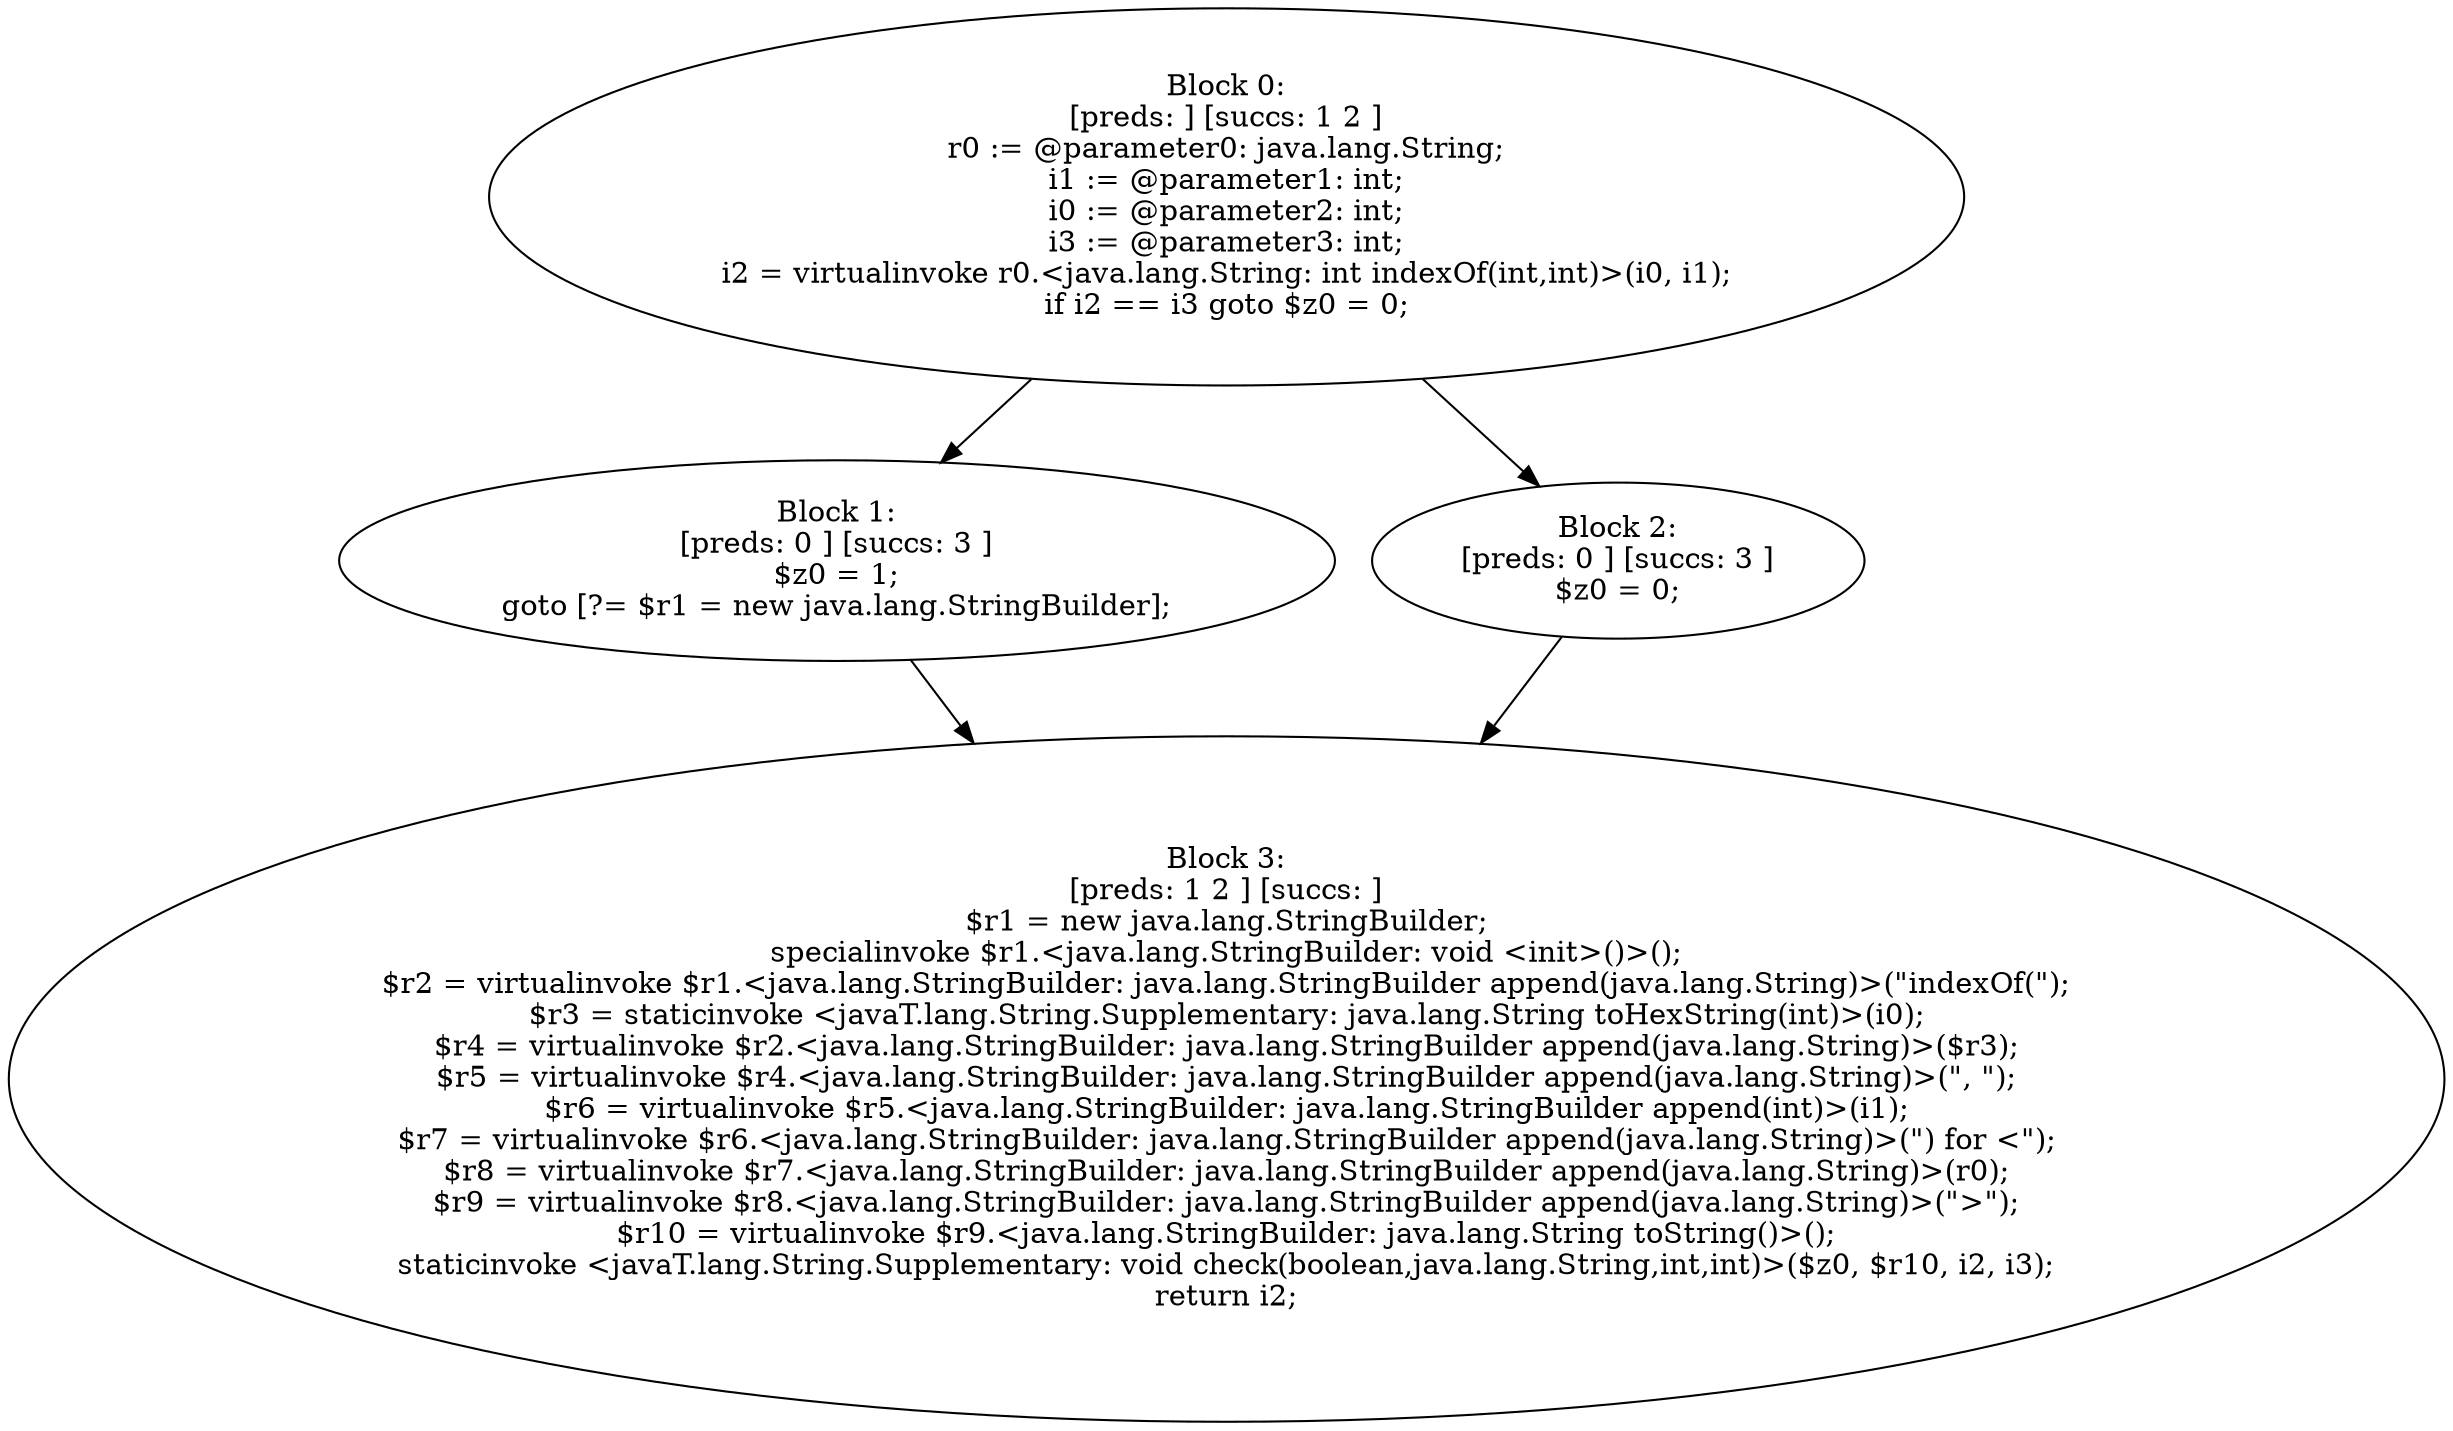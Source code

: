 digraph "unitGraph" {
    "Block 0:
[preds: ] [succs: 1 2 ]
r0 := @parameter0: java.lang.String;
i1 := @parameter1: int;
i0 := @parameter2: int;
i3 := @parameter3: int;
i2 = virtualinvoke r0.<java.lang.String: int indexOf(int,int)>(i0, i1);
if i2 == i3 goto $z0 = 0;
"
    "Block 1:
[preds: 0 ] [succs: 3 ]
$z0 = 1;
goto [?= $r1 = new java.lang.StringBuilder];
"
    "Block 2:
[preds: 0 ] [succs: 3 ]
$z0 = 0;
"
    "Block 3:
[preds: 1 2 ] [succs: ]
$r1 = new java.lang.StringBuilder;
specialinvoke $r1.<java.lang.StringBuilder: void <init>()>();
$r2 = virtualinvoke $r1.<java.lang.StringBuilder: java.lang.StringBuilder append(java.lang.String)>(\"indexOf(\");
$r3 = staticinvoke <javaT.lang.String.Supplementary: java.lang.String toHexString(int)>(i0);
$r4 = virtualinvoke $r2.<java.lang.StringBuilder: java.lang.StringBuilder append(java.lang.String)>($r3);
$r5 = virtualinvoke $r4.<java.lang.StringBuilder: java.lang.StringBuilder append(java.lang.String)>(\", \");
$r6 = virtualinvoke $r5.<java.lang.StringBuilder: java.lang.StringBuilder append(int)>(i1);
$r7 = virtualinvoke $r6.<java.lang.StringBuilder: java.lang.StringBuilder append(java.lang.String)>(\") for <\");
$r8 = virtualinvoke $r7.<java.lang.StringBuilder: java.lang.StringBuilder append(java.lang.String)>(r0);
$r9 = virtualinvoke $r8.<java.lang.StringBuilder: java.lang.StringBuilder append(java.lang.String)>(\">\");
$r10 = virtualinvoke $r9.<java.lang.StringBuilder: java.lang.String toString()>();
staticinvoke <javaT.lang.String.Supplementary: void check(boolean,java.lang.String,int,int)>($z0, $r10, i2, i3);
return i2;
"
    "Block 0:
[preds: ] [succs: 1 2 ]
r0 := @parameter0: java.lang.String;
i1 := @parameter1: int;
i0 := @parameter2: int;
i3 := @parameter3: int;
i2 = virtualinvoke r0.<java.lang.String: int indexOf(int,int)>(i0, i1);
if i2 == i3 goto $z0 = 0;
"->"Block 1:
[preds: 0 ] [succs: 3 ]
$z0 = 1;
goto [?= $r1 = new java.lang.StringBuilder];
";
    "Block 0:
[preds: ] [succs: 1 2 ]
r0 := @parameter0: java.lang.String;
i1 := @parameter1: int;
i0 := @parameter2: int;
i3 := @parameter3: int;
i2 = virtualinvoke r0.<java.lang.String: int indexOf(int,int)>(i0, i1);
if i2 == i3 goto $z0 = 0;
"->"Block 2:
[preds: 0 ] [succs: 3 ]
$z0 = 0;
";
    "Block 1:
[preds: 0 ] [succs: 3 ]
$z0 = 1;
goto [?= $r1 = new java.lang.StringBuilder];
"->"Block 3:
[preds: 1 2 ] [succs: ]
$r1 = new java.lang.StringBuilder;
specialinvoke $r1.<java.lang.StringBuilder: void <init>()>();
$r2 = virtualinvoke $r1.<java.lang.StringBuilder: java.lang.StringBuilder append(java.lang.String)>(\"indexOf(\");
$r3 = staticinvoke <javaT.lang.String.Supplementary: java.lang.String toHexString(int)>(i0);
$r4 = virtualinvoke $r2.<java.lang.StringBuilder: java.lang.StringBuilder append(java.lang.String)>($r3);
$r5 = virtualinvoke $r4.<java.lang.StringBuilder: java.lang.StringBuilder append(java.lang.String)>(\", \");
$r6 = virtualinvoke $r5.<java.lang.StringBuilder: java.lang.StringBuilder append(int)>(i1);
$r7 = virtualinvoke $r6.<java.lang.StringBuilder: java.lang.StringBuilder append(java.lang.String)>(\") for <\");
$r8 = virtualinvoke $r7.<java.lang.StringBuilder: java.lang.StringBuilder append(java.lang.String)>(r0);
$r9 = virtualinvoke $r8.<java.lang.StringBuilder: java.lang.StringBuilder append(java.lang.String)>(\">\");
$r10 = virtualinvoke $r9.<java.lang.StringBuilder: java.lang.String toString()>();
staticinvoke <javaT.lang.String.Supplementary: void check(boolean,java.lang.String,int,int)>($z0, $r10, i2, i3);
return i2;
";
    "Block 2:
[preds: 0 ] [succs: 3 ]
$z0 = 0;
"->"Block 3:
[preds: 1 2 ] [succs: ]
$r1 = new java.lang.StringBuilder;
specialinvoke $r1.<java.lang.StringBuilder: void <init>()>();
$r2 = virtualinvoke $r1.<java.lang.StringBuilder: java.lang.StringBuilder append(java.lang.String)>(\"indexOf(\");
$r3 = staticinvoke <javaT.lang.String.Supplementary: java.lang.String toHexString(int)>(i0);
$r4 = virtualinvoke $r2.<java.lang.StringBuilder: java.lang.StringBuilder append(java.lang.String)>($r3);
$r5 = virtualinvoke $r4.<java.lang.StringBuilder: java.lang.StringBuilder append(java.lang.String)>(\", \");
$r6 = virtualinvoke $r5.<java.lang.StringBuilder: java.lang.StringBuilder append(int)>(i1);
$r7 = virtualinvoke $r6.<java.lang.StringBuilder: java.lang.StringBuilder append(java.lang.String)>(\") for <\");
$r8 = virtualinvoke $r7.<java.lang.StringBuilder: java.lang.StringBuilder append(java.lang.String)>(r0);
$r9 = virtualinvoke $r8.<java.lang.StringBuilder: java.lang.StringBuilder append(java.lang.String)>(\">\");
$r10 = virtualinvoke $r9.<java.lang.StringBuilder: java.lang.String toString()>();
staticinvoke <javaT.lang.String.Supplementary: void check(boolean,java.lang.String,int,int)>($z0, $r10, i2, i3);
return i2;
";
}
